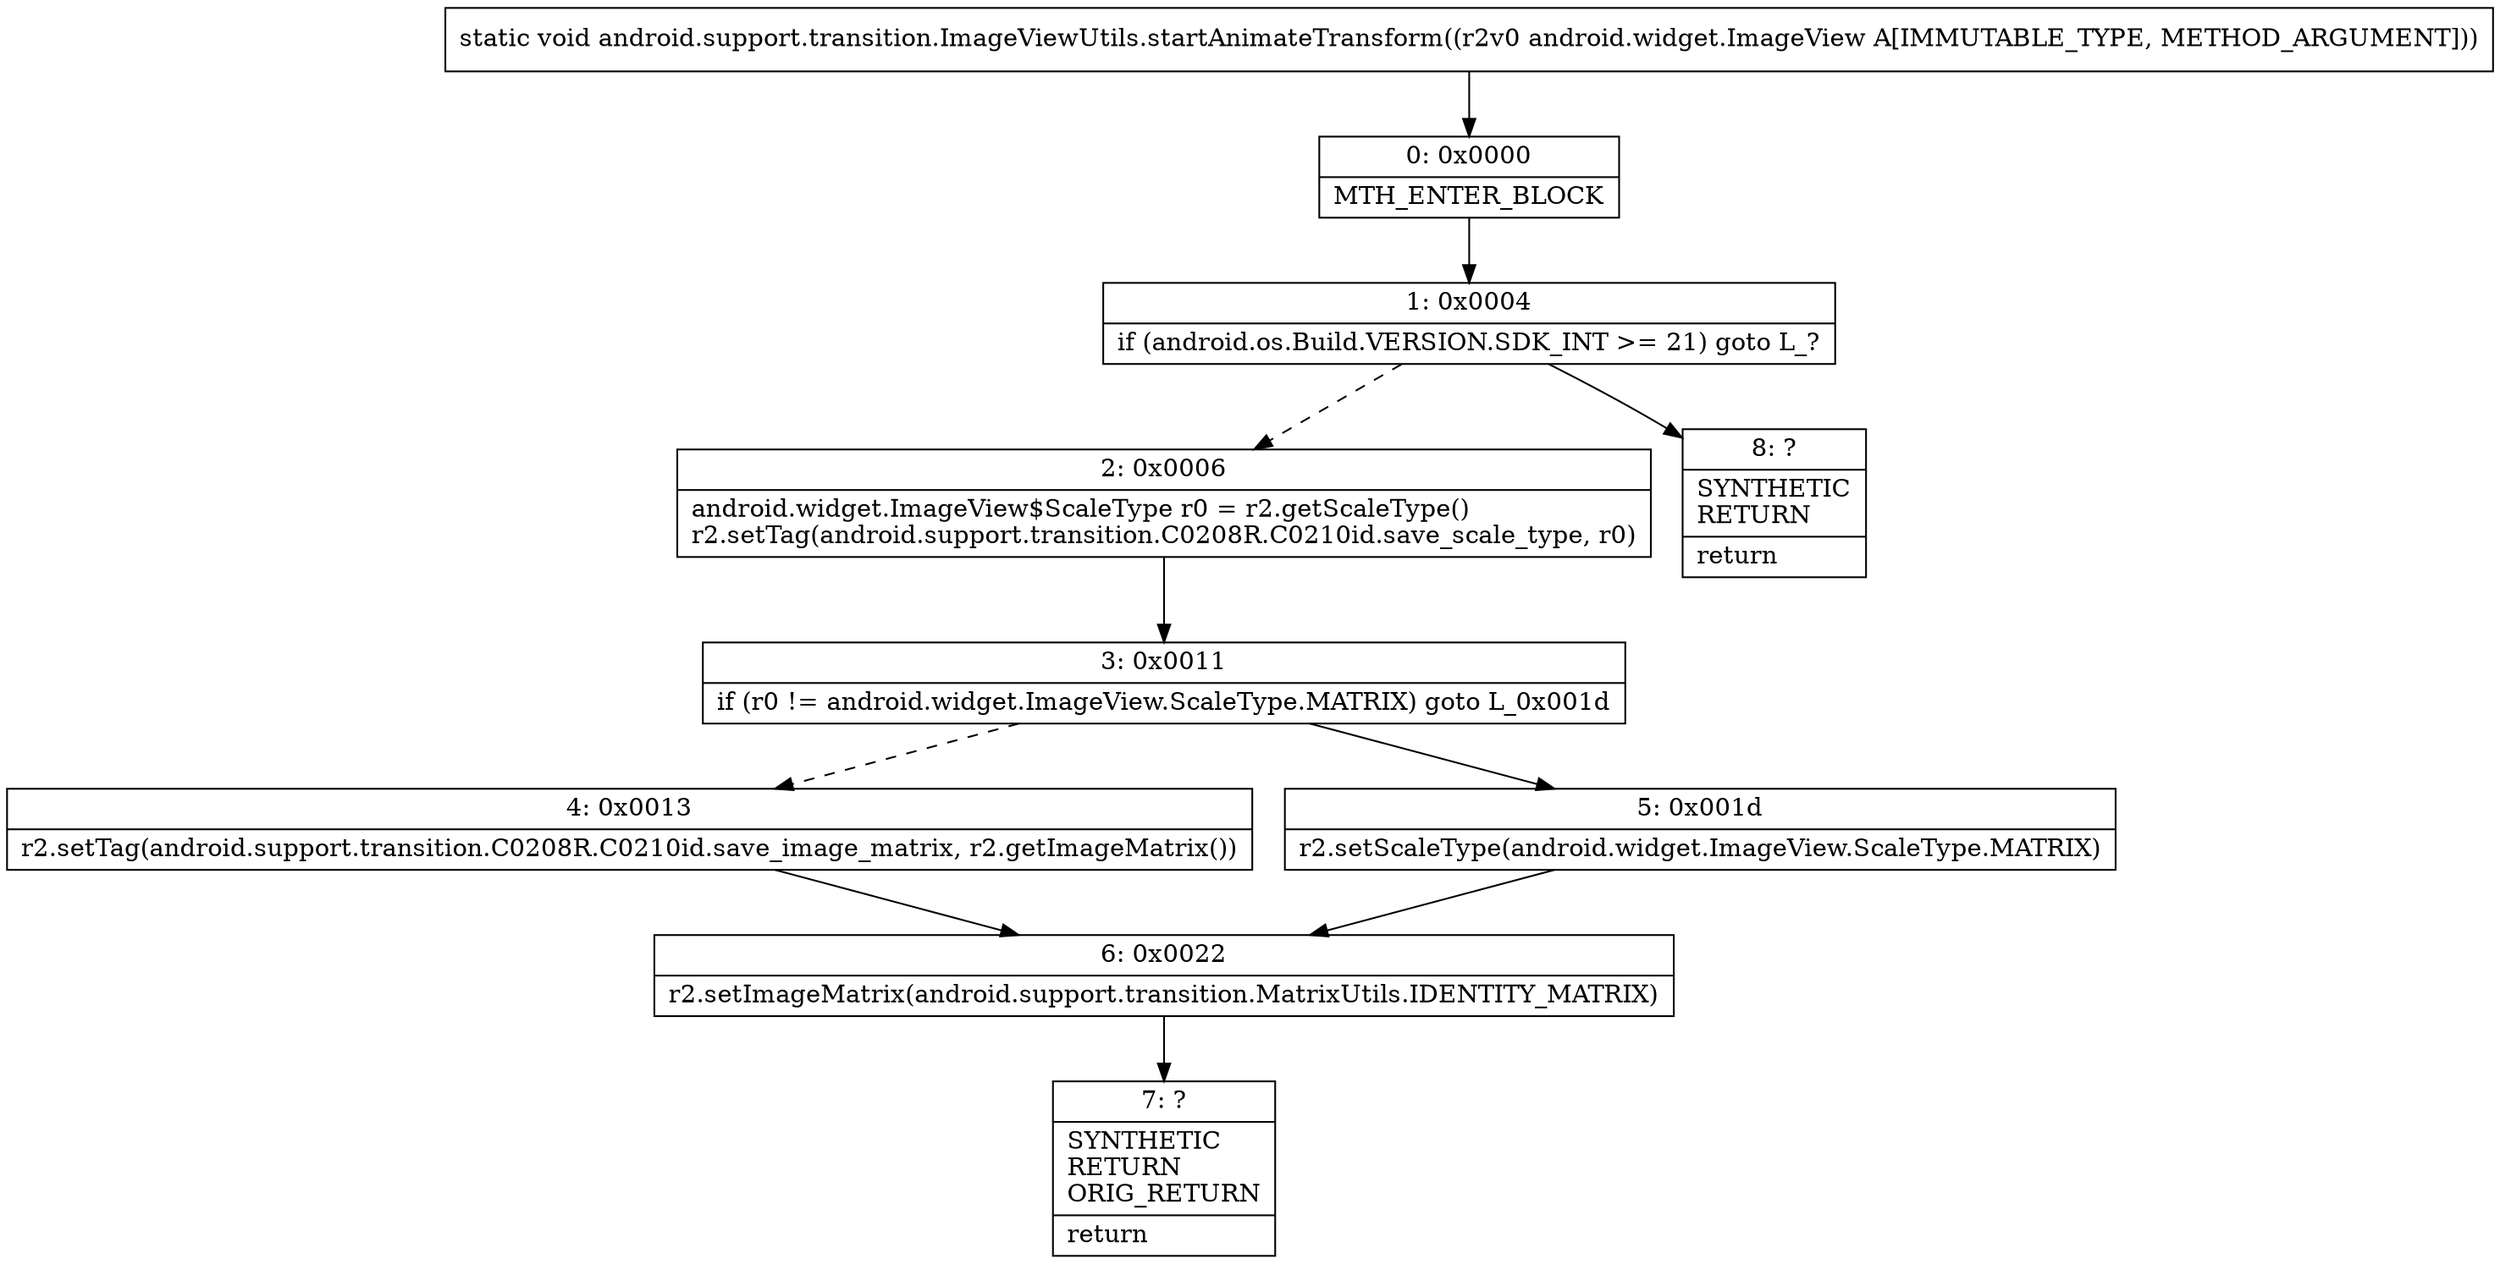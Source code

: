 digraph "CFG forandroid.support.transition.ImageViewUtils.startAnimateTransform(Landroid\/widget\/ImageView;)V" {
Node_0 [shape=record,label="{0\:\ 0x0000|MTH_ENTER_BLOCK\l}"];
Node_1 [shape=record,label="{1\:\ 0x0004|if (android.os.Build.VERSION.SDK_INT \>= 21) goto L_?\l}"];
Node_2 [shape=record,label="{2\:\ 0x0006|android.widget.ImageView$ScaleType r0 = r2.getScaleType()\lr2.setTag(android.support.transition.C0208R.C0210id.save_scale_type, r0)\l}"];
Node_3 [shape=record,label="{3\:\ 0x0011|if (r0 != android.widget.ImageView.ScaleType.MATRIX) goto L_0x001d\l}"];
Node_4 [shape=record,label="{4\:\ 0x0013|r2.setTag(android.support.transition.C0208R.C0210id.save_image_matrix, r2.getImageMatrix())\l}"];
Node_5 [shape=record,label="{5\:\ 0x001d|r2.setScaleType(android.widget.ImageView.ScaleType.MATRIX)\l}"];
Node_6 [shape=record,label="{6\:\ 0x0022|r2.setImageMatrix(android.support.transition.MatrixUtils.IDENTITY_MATRIX)\l}"];
Node_7 [shape=record,label="{7\:\ ?|SYNTHETIC\lRETURN\lORIG_RETURN\l|return\l}"];
Node_8 [shape=record,label="{8\:\ ?|SYNTHETIC\lRETURN\l|return\l}"];
MethodNode[shape=record,label="{static void android.support.transition.ImageViewUtils.startAnimateTransform((r2v0 android.widget.ImageView A[IMMUTABLE_TYPE, METHOD_ARGUMENT])) }"];
MethodNode -> Node_0;
Node_0 -> Node_1;
Node_1 -> Node_2[style=dashed];
Node_1 -> Node_8;
Node_2 -> Node_3;
Node_3 -> Node_4[style=dashed];
Node_3 -> Node_5;
Node_4 -> Node_6;
Node_5 -> Node_6;
Node_6 -> Node_7;
}

